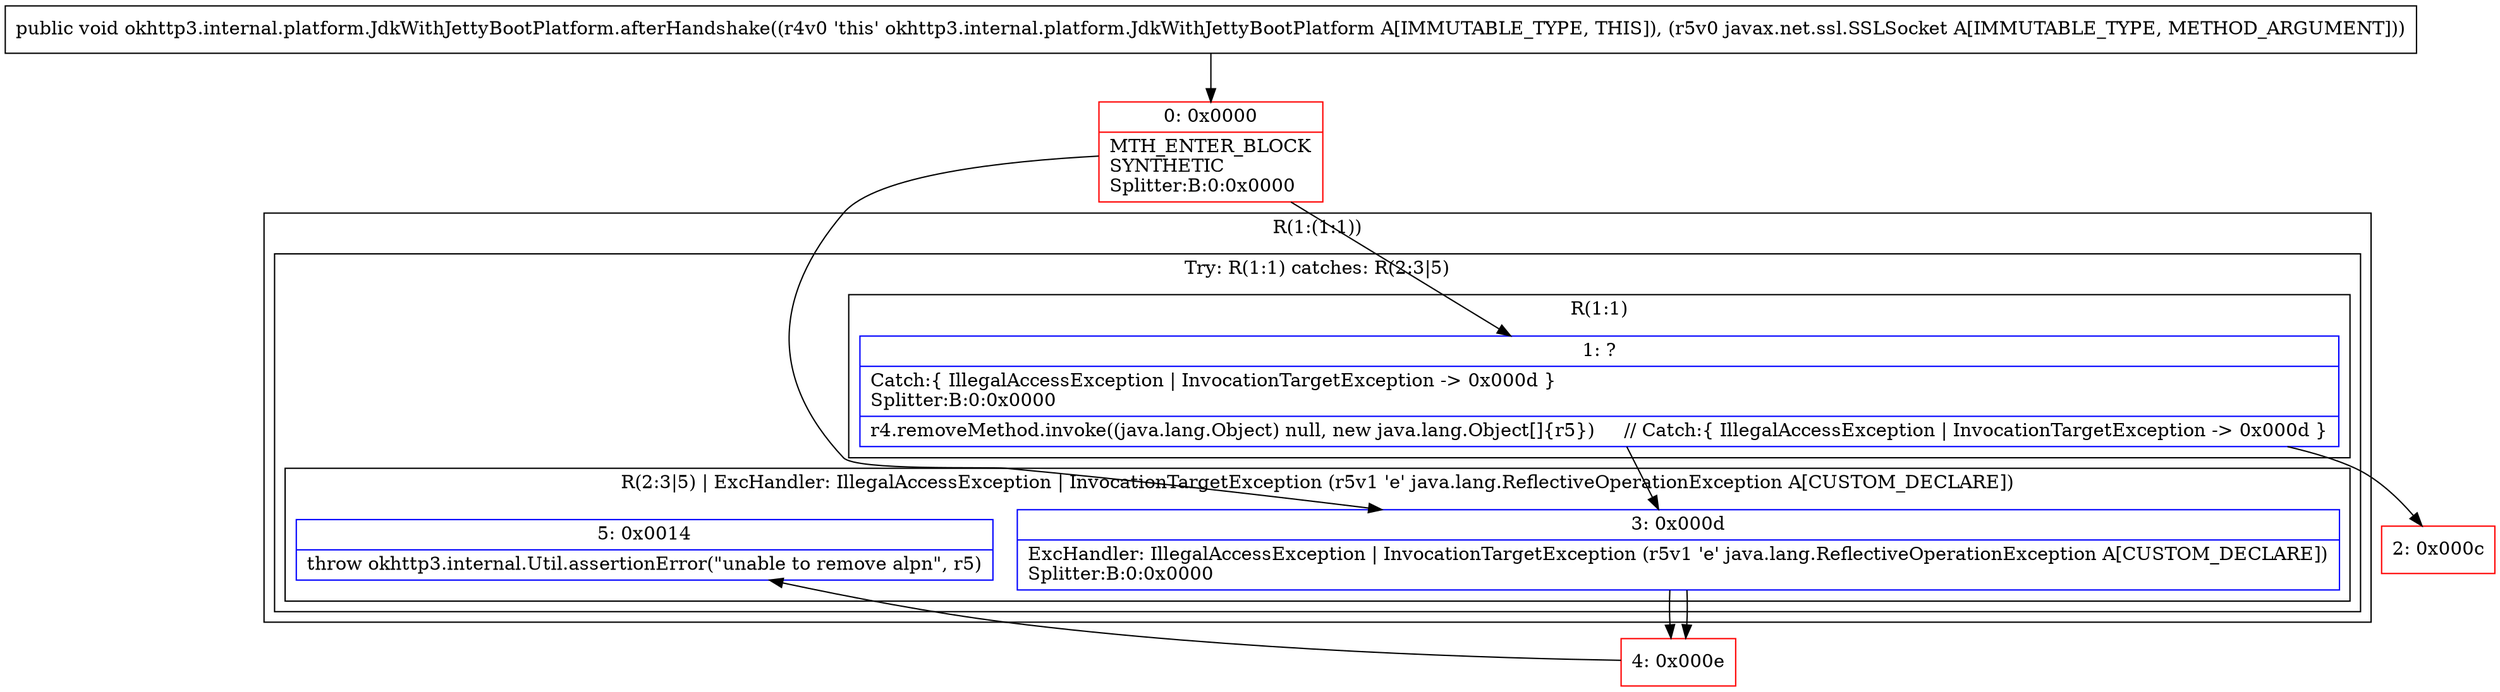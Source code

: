 digraph "CFG forokhttp3.internal.platform.JdkWithJettyBootPlatform.afterHandshake(Ljavax\/net\/ssl\/SSLSocket;)V" {
subgraph cluster_Region_956950159 {
label = "R(1:(1:1))";
node [shape=record,color=blue];
subgraph cluster_TryCatchRegion_206026439 {
label = "Try: R(1:1) catches: R(2:3|5)";
node [shape=record,color=blue];
subgraph cluster_Region_198860426 {
label = "R(1:1)";
node [shape=record,color=blue];
Node_1 [shape=record,label="{1\:\ ?|Catch:\{ IllegalAccessException \| InvocationTargetException \-\> 0x000d \}\lSplitter:B:0:0x0000\l|r4.removeMethod.invoke((java.lang.Object) null, new java.lang.Object[]\{r5\})     \/\/ Catch:\{ IllegalAccessException \| InvocationTargetException \-\> 0x000d \}\l}"];
}
subgraph cluster_Region_769180031 {
label = "R(2:3|5) | ExcHandler: IllegalAccessException \| InvocationTargetException (r5v1 'e' java.lang.ReflectiveOperationException A[CUSTOM_DECLARE])\l";
node [shape=record,color=blue];
Node_3 [shape=record,label="{3\:\ 0x000d|ExcHandler: IllegalAccessException \| InvocationTargetException (r5v1 'e' java.lang.ReflectiveOperationException A[CUSTOM_DECLARE])\lSplitter:B:0:0x0000\l}"];
Node_5 [shape=record,label="{5\:\ 0x0014|throw okhttp3.internal.Util.assertionError(\"unable to remove alpn\", r5)\l}"];
}
}
}
subgraph cluster_Region_769180031 {
label = "R(2:3|5) | ExcHandler: IllegalAccessException \| InvocationTargetException (r5v1 'e' java.lang.ReflectiveOperationException A[CUSTOM_DECLARE])\l";
node [shape=record,color=blue];
Node_3 [shape=record,label="{3\:\ 0x000d|ExcHandler: IllegalAccessException \| InvocationTargetException (r5v1 'e' java.lang.ReflectiveOperationException A[CUSTOM_DECLARE])\lSplitter:B:0:0x0000\l}"];
Node_5 [shape=record,label="{5\:\ 0x0014|throw okhttp3.internal.Util.assertionError(\"unable to remove alpn\", r5)\l}"];
}
Node_0 [shape=record,color=red,label="{0\:\ 0x0000|MTH_ENTER_BLOCK\lSYNTHETIC\lSplitter:B:0:0x0000\l}"];
Node_2 [shape=record,color=red,label="{2\:\ 0x000c}"];
Node_4 [shape=record,color=red,label="{4\:\ 0x000e}"];
MethodNode[shape=record,label="{public void okhttp3.internal.platform.JdkWithJettyBootPlatform.afterHandshake((r4v0 'this' okhttp3.internal.platform.JdkWithJettyBootPlatform A[IMMUTABLE_TYPE, THIS]), (r5v0 javax.net.ssl.SSLSocket A[IMMUTABLE_TYPE, METHOD_ARGUMENT])) }"];
MethodNode -> Node_0;
Node_1 -> Node_2;
Node_1 -> Node_3;
Node_3 -> Node_4;
Node_3 -> Node_4;
Node_0 -> Node_1;
Node_0 -> Node_3;
Node_4 -> Node_5;
}

